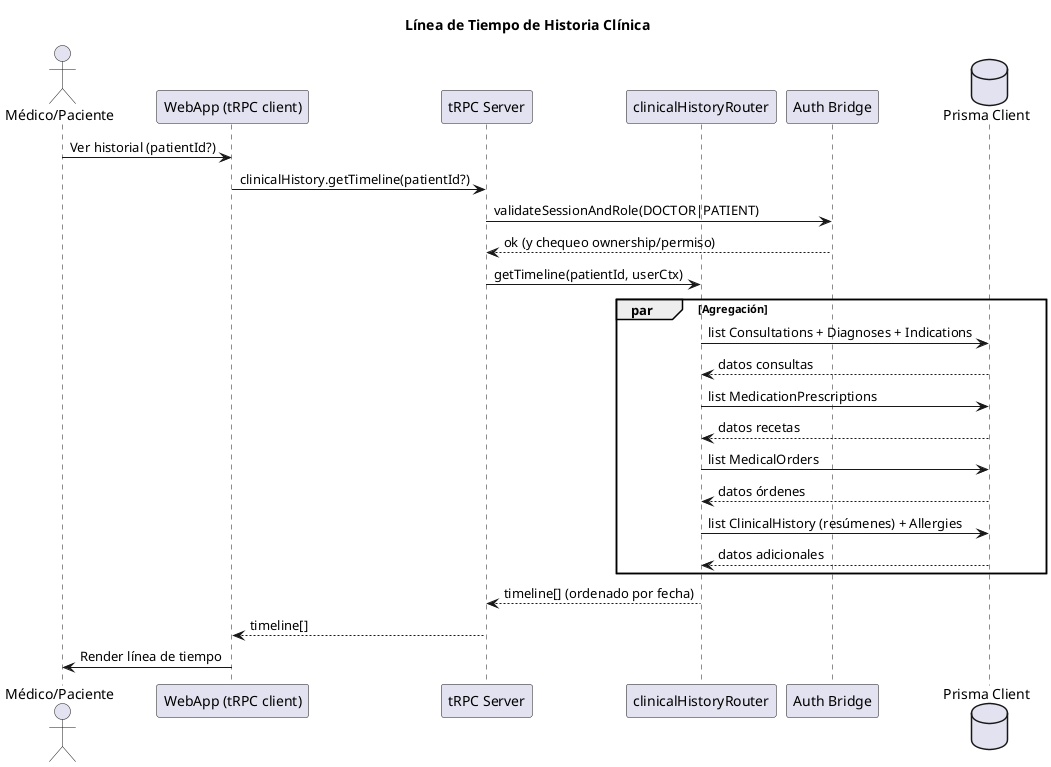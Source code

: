 @startuml SD-Historia-Clinica
title Línea de Tiempo de Historia Clínica

actor "Médico/Paciente" as Actor
participant "WebApp (tRPC client)" as UI
participant "tRPC Server" as TRPC
participant "clinicalHistoryRouter" as Hist
participant "Auth Bridge" as Auth
database "Prisma Client" as DB

Actor -> UI : Ver historial (patientId?)
UI -> TRPC : clinicalHistory.getTimeline(patientId?)
TRPC -> Auth : validateSessionAndRole(DOCTOR|PATIENT)
Auth --> TRPC : ok (y chequeo ownership/permiso)
TRPC -> Hist : getTimeline(patientId, userCtx)

par Agregación
  Hist -> DB : list Consultations + Diagnoses + Indications
  DB --> Hist : datos consultas
  Hist -> DB : list MedicationPrescriptions
  DB --> Hist : datos recetas
  Hist -> DB : list MedicalOrders
  DB --> Hist : datos órdenes
  Hist -> DB : list ClinicalHistory (resúmenes) + Allergies
  DB --> Hist : datos adicionales
end

Hist --> TRPC : timeline[] (ordenado por fecha)
TRPC --> UI : timeline[]
UI -> Actor : Render línea de tiempo
@enduml
